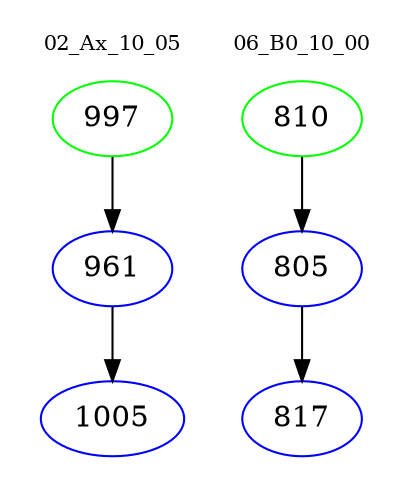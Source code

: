 digraph{
subgraph cluster_0 {
color = white
label = "02_Ax_10_05";
fontsize=10;
T0_997 [label="997", color="green"]
T0_997 -> T0_961 [color="black"]
T0_961 [label="961", color="blue"]
T0_961 -> T0_1005 [color="black"]
T0_1005 [label="1005", color="blue"]
}
subgraph cluster_1 {
color = white
label = "06_B0_10_00";
fontsize=10;
T1_810 [label="810", color="green"]
T1_810 -> T1_805 [color="black"]
T1_805 [label="805", color="blue"]
T1_805 -> T1_817 [color="black"]
T1_817 [label="817", color="blue"]
}
}
